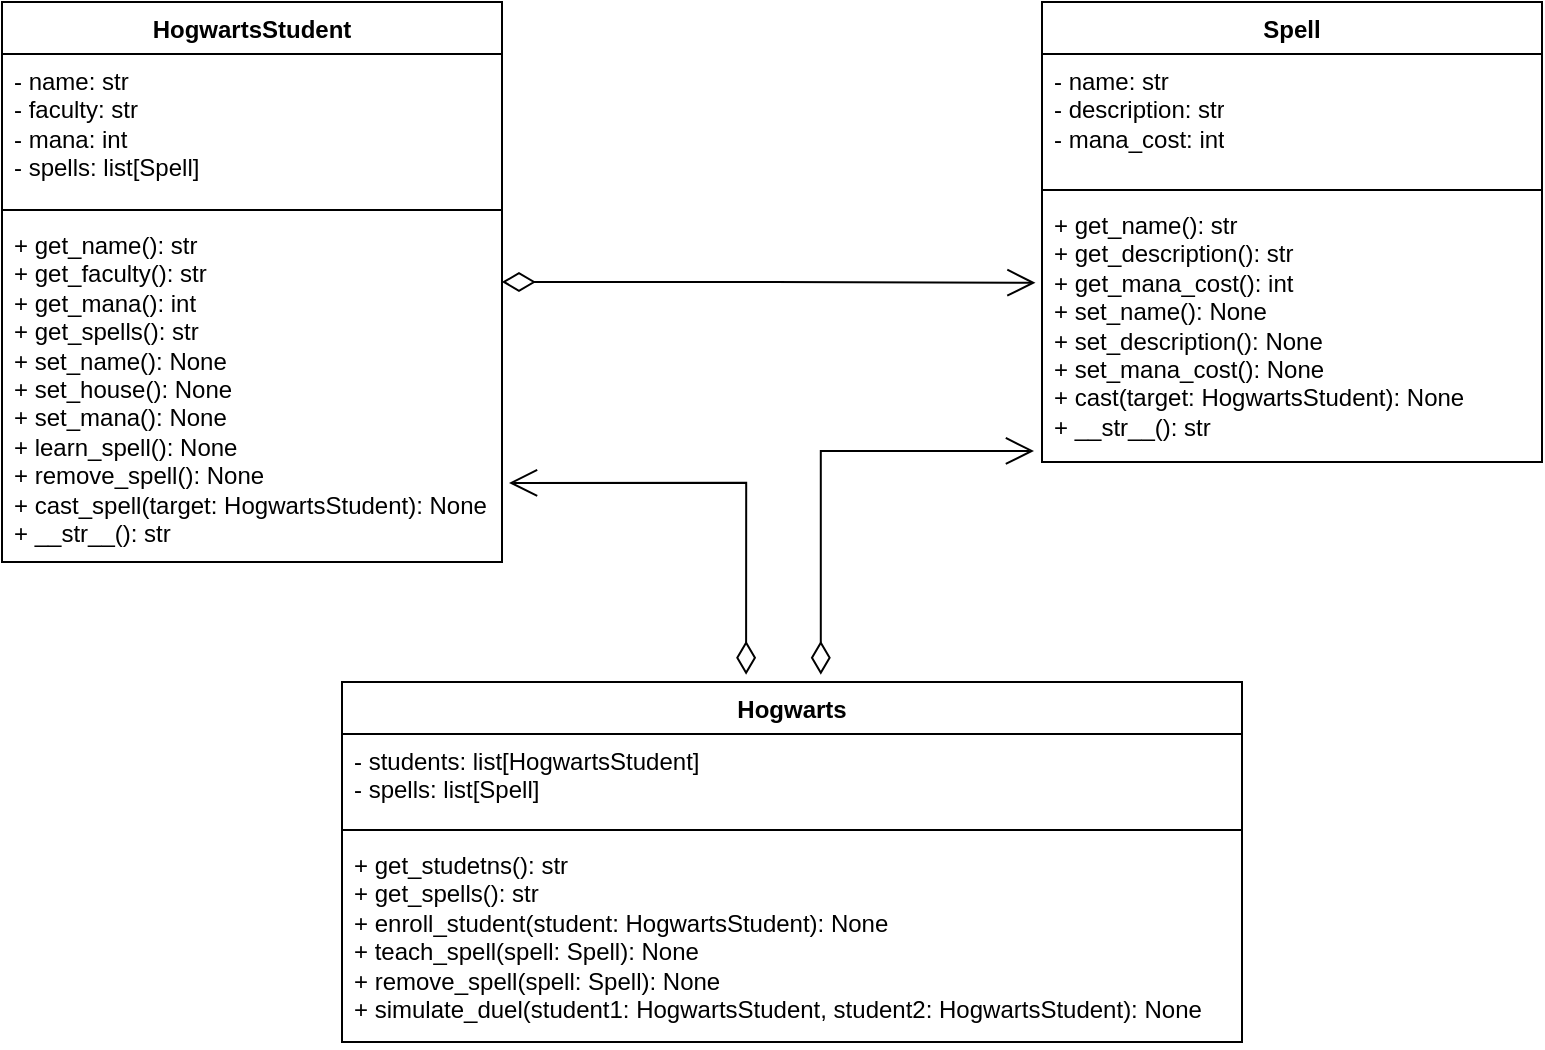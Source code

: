 <mxfile version="24.4.13" type="device">
  <diagram name="Страница — 1" id="wPvGGmTlvqKAx4PXOsoj">
    <mxGraphModel dx="1290" dy="530" grid="1" gridSize="10" guides="1" tooltips="1" connect="1" arrows="1" fold="1" page="1" pageScale="1" pageWidth="827" pageHeight="1169" math="0" shadow="0">
      <root>
        <mxCell id="0" />
        <mxCell id="1" parent="0" />
        <mxCell id="2KzKA_OPXGjaPFmhZTIG-1" value="HogwartsStudent" style="swimlane;fontStyle=1;align=center;verticalAlign=top;childLayout=stackLayout;horizontal=1;startSize=26;horizontalStack=0;resizeParent=1;resizeParentMax=0;resizeLast=0;collapsible=1;marginBottom=0;whiteSpace=wrap;html=1;" parent="1" vertex="1">
          <mxGeometry x="30" y="40" width="250" height="280" as="geometry" />
        </mxCell>
        <mxCell id="2KzKA_OPXGjaPFmhZTIG-2" value="- name: str&lt;div&gt;- faculty: str&lt;/div&gt;&lt;div&gt;- mana: int&lt;/div&gt;&lt;div&gt;- spells: list[Spell]&lt;/div&gt;" style="text;strokeColor=none;fillColor=none;align=left;verticalAlign=top;spacingLeft=4;spacingRight=4;overflow=hidden;rotatable=0;points=[[0,0.5],[1,0.5]];portConstraint=eastwest;whiteSpace=wrap;html=1;" parent="2KzKA_OPXGjaPFmhZTIG-1" vertex="1">
          <mxGeometry y="26" width="250" height="74" as="geometry" />
        </mxCell>
        <mxCell id="2KzKA_OPXGjaPFmhZTIG-3" value="" style="line;strokeWidth=1;fillColor=none;align=left;verticalAlign=middle;spacingTop=-1;spacingLeft=3;spacingRight=3;rotatable=0;labelPosition=right;points=[];portConstraint=eastwest;strokeColor=inherit;" parent="2KzKA_OPXGjaPFmhZTIG-1" vertex="1">
          <mxGeometry y="100" width="250" height="8" as="geometry" />
        </mxCell>
        <mxCell id="2KzKA_OPXGjaPFmhZTIG-4" value="+ get_name(): str&lt;div&gt;+ get_faculty(): str&lt;/div&gt;&lt;div&gt;+ get_mana(): int&lt;/div&gt;&lt;div&gt;+ get_spells(): str&lt;/div&gt;&lt;div&gt;+ set_name(): None&lt;div&gt;+ set_house():&amp;nbsp;&lt;span style=&quot;background-color: initial;&quot;&gt;None&lt;/span&gt;&lt;/div&gt;&lt;div&gt;+ set_mana():&amp;nbsp;&lt;span style=&quot;background-color: initial;&quot;&gt;None&lt;/span&gt;&lt;/div&gt;&lt;div&gt;+ learn_spell():&amp;nbsp;&lt;span style=&quot;background-color: initial;&quot;&gt;None&lt;/span&gt;&lt;/div&gt;&lt;/div&gt;&lt;div&gt;&lt;span style=&quot;background-color: initial;&quot;&gt;+ remove_spell(): None&lt;/span&gt;&lt;/div&gt;&lt;div&gt;&lt;span style=&quot;background-color: initial;&quot;&gt;+ cast_spell(target: HogwartsStudent): None&lt;/span&gt;&lt;/div&gt;&lt;div&gt;&lt;span style=&quot;background-color: initial;&quot;&gt;+ __str__(): str&lt;/span&gt;&lt;/div&gt;" style="text;strokeColor=none;fillColor=none;align=left;verticalAlign=top;spacingLeft=4;spacingRight=4;overflow=hidden;rotatable=0;points=[[0,0.5],[1,0.5]];portConstraint=eastwest;whiteSpace=wrap;html=1;" parent="2KzKA_OPXGjaPFmhZTIG-1" vertex="1">
          <mxGeometry y="108" width="250" height="172" as="geometry" />
        </mxCell>
        <mxCell id="2KzKA_OPXGjaPFmhZTIG-5" value="Spell" style="swimlane;fontStyle=1;align=center;verticalAlign=top;childLayout=stackLayout;horizontal=1;startSize=26;horizontalStack=0;resizeParent=1;resizeParentMax=0;resizeLast=0;collapsible=1;marginBottom=0;whiteSpace=wrap;html=1;" parent="1" vertex="1">
          <mxGeometry x="550" y="40" width="250" height="230" as="geometry" />
        </mxCell>
        <mxCell id="2KzKA_OPXGjaPFmhZTIG-6" value="- name: str&lt;div&gt;- description: str&lt;/div&gt;&lt;div&gt;- mana_cost: int&lt;/div&gt;" style="text;strokeColor=none;fillColor=none;align=left;verticalAlign=top;spacingLeft=4;spacingRight=4;overflow=hidden;rotatable=0;points=[[0,0.5],[1,0.5]];portConstraint=eastwest;whiteSpace=wrap;html=1;" parent="2KzKA_OPXGjaPFmhZTIG-5" vertex="1">
          <mxGeometry y="26" width="250" height="64" as="geometry" />
        </mxCell>
        <mxCell id="2KzKA_OPXGjaPFmhZTIG-7" value="" style="line;strokeWidth=1;fillColor=none;align=left;verticalAlign=middle;spacingTop=-1;spacingLeft=3;spacingRight=3;rotatable=0;labelPosition=right;points=[];portConstraint=eastwest;strokeColor=inherit;" parent="2KzKA_OPXGjaPFmhZTIG-5" vertex="1">
          <mxGeometry y="90" width="250" height="8" as="geometry" />
        </mxCell>
        <mxCell id="2KzKA_OPXGjaPFmhZTIG-8" value="+ get_name(): str&lt;div&gt;+ get_description(): str&lt;/div&gt;&lt;div&gt;+ get_mana_cost(): int&lt;/div&gt;&lt;div&gt;+ set_name(): None&lt;div&gt;+ set_description():&amp;nbsp;&lt;span style=&quot;background-color: initial;&quot;&gt;None&lt;/span&gt;&lt;/div&gt;&lt;div&gt;+ set_mana_cost():&amp;nbsp;&lt;span style=&quot;background-color: initial;&quot;&gt;None&lt;/span&gt;&lt;/div&gt;&lt;div&gt;+ cast(target: HogwartsStudent):&amp;nbsp;&lt;span style=&quot;background-color: initial;&quot;&gt;None&lt;/span&gt;&lt;/div&gt;&lt;/div&gt;&lt;div&gt;&lt;span style=&quot;background-color: initial;&quot;&gt;+ __str__(): str&lt;/span&gt;&lt;/div&gt;" style="text;strokeColor=none;fillColor=none;align=left;verticalAlign=top;spacingLeft=4;spacingRight=4;overflow=hidden;rotatable=0;points=[[0,0.5],[1,0.5]];portConstraint=eastwest;whiteSpace=wrap;html=1;" parent="2KzKA_OPXGjaPFmhZTIG-5" vertex="1">
          <mxGeometry y="98" width="250" height="132" as="geometry" />
        </mxCell>
        <mxCell id="2KzKA_OPXGjaPFmhZTIG-9" value="Hogwarts" style="swimlane;fontStyle=1;align=center;verticalAlign=top;childLayout=stackLayout;horizontal=1;startSize=26;horizontalStack=0;resizeParent=1;resizeParentMax=0;resizeLast=0;collapsible=1;marginBottom=0;whiteSpace=wrap;html=1;" parent="1" vertex="1">
          <mxGeometry x="200" y="380" width="450" height="180" as="geometry" />
        </mxCell>
        <mxCell id="2KzKA_OPXGjaPFmhZTIG-10" value="- students: list[HogwartsStudent]&lt;div&gt;- spells: list[Spell]&lt;/div&gt;&lt;div&gt;&lt;br&gt;&lt;/div&gt;" style="text;strokeColor=none;fillColor=none;align=left;verticalAlign=top;spacingLeft=4;spacingRight=4;overflow=hidden;rotatable=0;points=[[0,0.5],[1,0.5]];portConstraint=eastwest;whiteSpace=wrap;html=1;" parent="2KzKA_OPXGjaPFmhZTIG-9" vertex="1">
          <mxGeometry y="26" width="450" height="44" as="geometry" />
        </mxCell>
        <mxCell id="2KzKA_OPXGjaPFmhZTIG-11" value="" style="line;strokeWidth=1;fillColor=none;align=left;verticalAlign=middle;spacingTop=-1;spacingLeft=3;spacingRight=3;rotatable=0;labelPosition=right;points=[];portConstraint=eastwest;strokeColor=inherit;" parent="2KzKA_OPXGjaPFmhZTIG-9" vertex="1">
          <mxGeometry y="70" width="450" height="8" as="geometry" />
        </mxCell>
        <mxCell id="2KzKA_OPXGjaPFmhZTIG-12" value="+ get_studetns(): str&lt;div&gt;+ get_spells(): str&lt;/div&gt;&lt;div&gt;+ enroll_student(student: HogwartsStudent): None&lt;/div&gt;&lt;div&gt;+&amp;nbsp;&lt;span style=&quot;background-color: initial;&quot;&gt;teach_spell(spell: Spell): None&lt;/span&gt;&lt;/div&gt;&lt;div&gt;+ remove_spell(spell: Spell): None&lt;/div&gt;&lt;div&gt;+ simulate_duel(student1: HogwartsStudent, student2: HogwartsStudent): None&lt;br&gt;&lt;br&gt;&lt;/div&gt;" style="text;strokeColor=none;fillColor=none;align=left;verticalAlign=top;spacingLeft=4;spacingRight=4;overflow=hidden;rotatable=0;points=[[0,0.5],[1,0.5]];portConstraint=eastwest;whiteSpace=wrap;html=1;" parent="2KzKA_OPXGjaPFmhZTIG-9" vertex="1">
          <mxGeometry y="78" width="450" height="102" as="geometry" />
        </mxCell>
        <mxCell id="tPw74B2XB1ogecOmr3Ou-1" value="" style="endArrow=open;html=1;endSize=12;startArrow=diamondThin;startSize=14;startFill=0;edgeStyle=orthogonalEdgeStyle;align=left;verticalAlign=bottom;rounded=0;exitX=1;exitY=0.186;exitDx=0;exitDy=0;exitPerimeter=0;entryX=-0.013;entryY=0.321;entryDx=0;entryDy=0;entryPerimeter=0;" edge="1" parent="1" source="2KzKA_OPXGjaPFmhZTIG-4" target="2KzKA_OPXGjaPFmhZTIG-8">
          <mxGeometry x="-1" y="3" relative="1" as="geometry">
            <mxPoint x="330" y="180" as="sourcePoint" />
            <mxPoint x="490" y="180" as="targetPoint" />
          </mxGeometry>
        </mxCell>
        <mxCell id="tPw74B2XB1ogecOmr3Ou-2" value="" style="endArrow=open;html=1;endSize=12;startArrow=diamondThin;startSize=14;startFill=0;edgeStyle=orthogonalEdgeStyle;align=left;verticalAlign=bottom;rounded=0;exitX=0.449;exitY=-0.02;exitDx=0;exitDy=0;exitPerimeter=0;entryX=1.014;entryY=0.77;entryDx=0;entryDy=0;entryPerimeter=0;" edge="1" parent="1" source="2KzKA_OPXGjaPFmhZTIG-9" target="2KzKA_OPXGjaPFmhZTIG-4">
          <mxGeometry x="-1" y="3" relative="1" as="geometry">
            <mxPoint x="320" y="300" as="sourcePoint" />
            <mxPoint x="587" y="300" as="targetPoint" />
          </mxGeometry>
        </mxCell>
        <mxCell id="tPw74B2XB1ogecOmr3Ou-3" value="" style="endArrow=open;html=1;endSize=12;startArrow=diamondThin;startSize=14;startFill=0;edgeStyle=orthogonalEdgeStyle;align=left;verticalAlign=bottom;rounded=0;exitX=0.532;exitY=-0.02;exitDx=0;exitDy=0;exitPerimeter=0;entryX=-0.016;entryY=0.958;entryDx=0;entryDy=0;entryPerimeter=0;" edge="1" parent="1" source="2KzKA_OPXGjaPFmhZTIG-9" target="2KzKA_OPXGjaPFmhZTIG-8">
          <mxGeometry x="-1" y="3" relative="1" as="geometry">
            <mxPoint x="412" y="386" as="sourcePoint" />
            <mxPoint x="294" y="290" as="targetPoint" />
          </mxGeometry>
        </mxCell>
      </root>
    </mxGraphModel>
  </diagram>
</mxfile>
